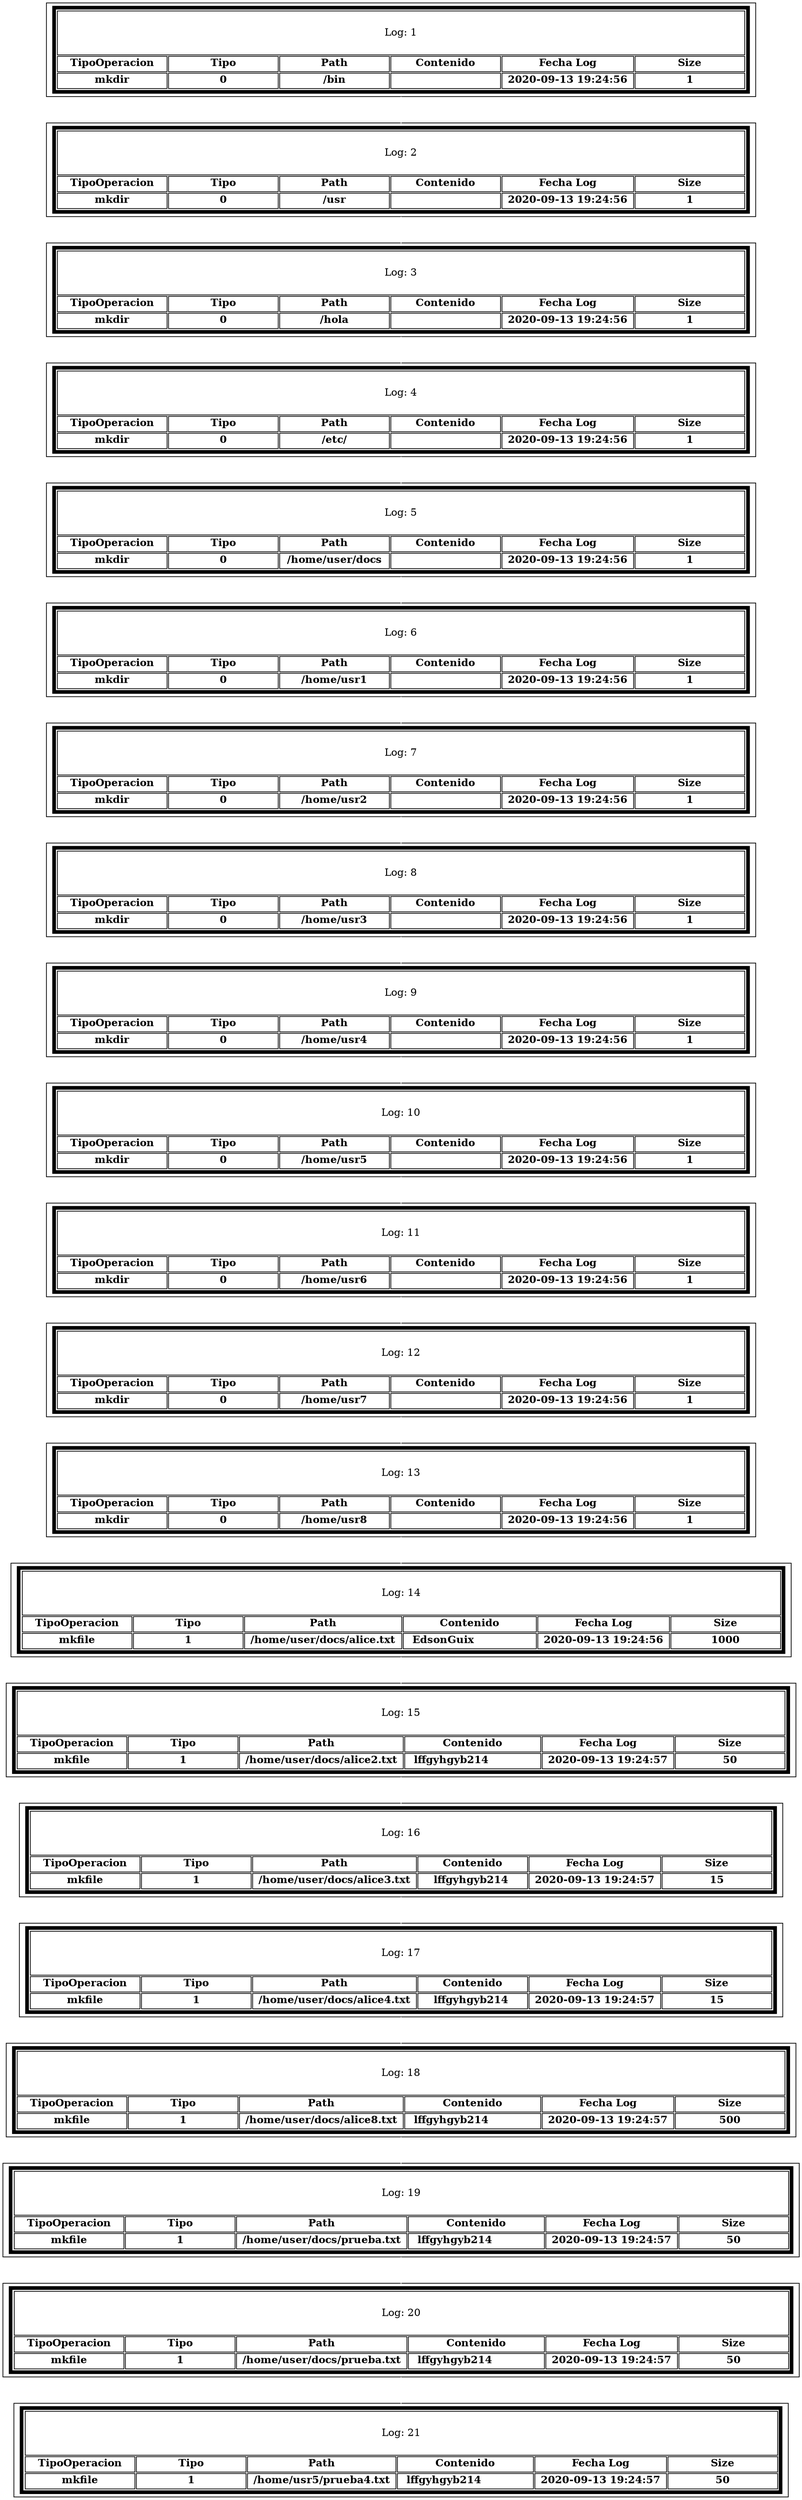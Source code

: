digraph G{
rankdir=TB
tbl1 [
shape=box
label=<
<table border='5'  height='30' WIDTH='15.0' cellborder='1'>
<tr>  <td height='60' colspan='6'>Log: 1</td>  </tr>
<tr>  <td width='150'> <b>TipoOperacion</b> </td> <td width='150'> <b>Tipo</b> </td> <td width='150'> <b>Path</b> </td> <td width='150'> <b>Contenido</b> </td>  <td width='150'> <b>Fecha Log</b> </td> <td width='150'> <b>Size</b> </td></tr>
<tr>  <td width='150'> <b>mkdir</b> </td> <td width='150'> <b>0</b> </td> <td width='150'> <b>/bin</b> </td> <td width='150'> <b>  </b> </td>  <td width='150'> <b>2020-09-13 19:24:56</b> </td> <td width='150'> <b>1</b> </td></tr>
</table>
>];
tbl1-> tbl2 [color=white];
tbl2 [
shape=box
label=<
<table border='5'  height='30' WIDTH='15.0' cellborder='1'>
<tr>  <td height='60' colspan='6'>Log: 2</td>  </tr>
<tr>  <td width='150'> <b>TipoOperacion</b> </td> <td width='150'> <b>Tipo</b> </td> <td width='150'> <b>Path</b> </td> <td width='150'> <b>Contenido</b> </td>  <td width='150'> <b>Fecha Log</b> </td> <td width='150'> <b>Size</b> </td></tr>
<tr>  <td width='150'> <b>mkdir</b> </td> <td width='150'> <b>0</b> </td> <td width='150'> <b>/usr</b> </td> <td width='150'> <b>  </b> </td>  <td width='150'> <b>2020-09-13 19:24:56</b> </td> <td width='150'> <b>1</b> </td></tr>
</table>
>];
tbl2-> tbl3 [color=white];
tbl3 [
shape=box
label=<
<table border='5'  height='30' WIDTH='15.0' cellborder='1'>
<tr>  <td height='60' colspan='6'>Log: 3</td>  </tr>
<tr>  <td width='150'> <b>TipoOperacion</b> </td> <td width='150'> <b>Tipo</b> </td> <td width='150'> <b>Path</b> </td> <td width='150'> <b>Contenido</b> </td>  <td width='150'> <b>Fecha Log</b> </td> <td width='150'> <b>Size</b> </td></tr>
<tr>  <td width='150'> <b>mkdir</b> </td> <td width='150'> <b>0</b> </td> <td width='150'> <b>/hola</b> </td> <td width='150'> <b>  </b> </td>  <td width='150'> <b>2020-09-13 19:24:56</b> </td> <td width='150'> <b>1</b> </td></tr>
</table>
>];
tbl3-> tbl4 [color=white];
tbl4 [
shape=box
label=<
<table border='5'  height='30' WIDTH='15.0' cellborder='1'>
<tr>  <td height='60' colspan='6'>Log: 4</td>  </tr>
<tr>  <td width='150'> <b>TipoOperacion</b> </td> <td width='150'> <b>Tipo</b> </td> <td width='150'> <b>Path</b> </td> <td width='150'> <b>Contenido</b> </td>  <td width='150'> <b>Fecha Log</b> </td> <td width='150'> <b>Size</b> </td></tr>
<tr>  <td width='150'> <b>mkdir</b> </td> <td width='150'> <b>0</b> </td> <td width='150'> <b>/etc/</b> </td> <td width='150'> <b>  </b> </td>  <td width='150'> <b>2020-09-13 19:24:56</b> </td> <td width='150'> <b>1</b> </td></tr>
</table>
>];
tbl4-> tbl5 [color=white];
tbl5 [
shape=box
label=<
<table border='5'  height='30' WIDTH='15.0' cellborder='1'>
<tr>  <td height='60' colspan='6'>Log: 5</td>  </tr>
<tr>  <td width='150'> <b>TipoOperacion</b> </td> <td width='150'> <b>Tipo</b> </td> <td width='150'> <b>Path</b> </td> <td width='150'> <b>Contenido</b> </td>  <td width='150'> <b>Fecha Log</b> </td> <td width='150'> <b>Size</b> </td></tr>
<tr>  <td width='150'> <b>mkdir</b> </td> <td width='150'> <b>0</b> </td> <td width='150'> <b>/home/user/docs</b> </td> <td width='150'> <b>  </b> </td>  <td width='150'> <b>2020-09-13 19:24:56</b> </td> <td width='150'> <b>1</b> </td></tr>
</table>
>];
tbl5-> tbl6 [color=white];
tbl6 [
shape=box
label=<
<table border='5'  height='30' WIDTH='15.0' cellborder='1'>
<tr>  <td height='60' colspan='6'>Log: 6</td>  </tr>
<tr>  <td width='150'> <b>TipoOperacion</b> </td> <td width='150'> <b>Tipo</b> </td> <td width='150'> <b>Path</b> </td> <td width='150'> <b>Contenido</b> </td>  <td width='150'> <b>Fecha Log</b> </td> <td width='150'> <b>Size</b> </td></tr>
<tr>  <td width='150'> <b>mkdir</b> </td> <td width='150'> <b>0</b> </td> <td width='150'> <b>/home/usr1</b> </td> <td width='150'> <b>  </b> </td>  <td width='150'> <b>2020-09-13 19:24:56</b> </td> <td width='150'> <b>1</b> </td></tr>
</table>
>];
tbl6-> tbl7 [color=white];
tbl7 [
shape=box
label=<
<table border='5'  height='30' WIDTH='15.0' cellborder='1'>
<tr>  <td height='60' colspan='6'>Log: 7</td>  </tr>
<tr>  <td width='150'> <b>TipoOperacion</b> </td> <td width='150'> <b>Tipo</b> </td> <td width='150'> <b>Path</b> </td> <td width='150'> <b>Contenido</b> </td>  <td width='150'> <b>Fecha Log</b> </td> <td width='150'> <b>Size</b> </td></tr>
<tr>  <td width='150'> <b>mkdir</b> </td> <td width='150'> <b>0</b> </td> <td width='150'> <b>/home/usr2</b> </td> <td width='150'> <b>  </b> </td>  <td width='150'> <b>2020-09-13 19:24:56</b> </td> <td width='150'> <b>1</b> </td></tr>
</table>
>];
tbl7-> tbl8 [color=white];
tbl8 [
shape=box
label=<
<table border='5'  height='30' WIDTH='15.0' cellborder='1'>
<tr>  <td height='60' colspan='6'>Log: 8</td>  </tr>
<tr>  <td width='150'> <b>TipoOperacion</b> </td> <td width='150'> <b>Tipo</b> </td> <td width='150'> <b>Path</b> </td> <td width='150'> <b>Contenido</b> </td>  <td width='150'> <b>Fecha Log</b> </td> <td width='150'> <b>Size</b> </td></tr>
<tr>  <td width='150'> <b>mkdir</b> </td> <td width='150'> <b>0</b> </td> <td width='150'> <b>/home/usr3</b> </td> <td width='150'> <b>  </b> </td>  <td width='150'> <b>2020-09-13 19:24:56</b> </td> <td width='150'> <b>1</b> </td></tr>
</table>
>];
tbl8-> tbl9 [color=white];
tbl9 [
shape=box
label=<
<table border='5'  height='30' WIDTH='15.0' cellborder='1'>
<tr>  <td height='60' colspan='6'>Log: 9</td>  </tr>
<tr>  <td width='150'> <b>TipoOperacion</b> </td> <td width='150'> <b>Tipo</b> </td> <td width='150'> <b>Path</b> </td> <td width='150'> <b>Contenido</b> </td>  <td width='150'> <b>Fecha Log</b> </td> <td width='150'> <b>Size</b> </td></tr>
<tr>  <td width='150'> <b>mkdir</b> </td> <td width='150'> <b>0</b> </td> <td width='150'> <b>/home/usr4</b> </td> <td width='150'> <b>  </b> </td>  <td width='150'> <b>2020-09-13 19:24:56</b> </td> <td width='150'> <b>1</b> </td></tr>
</table>
>];
tbl9-> tbl10 [color=white];
tbl10 [
shape=box
label=<
<table border='5'  height='30' WIDTH='15.0' cellborder='1'>
<tr>  <td height='60' colspan='6'>Log: 10</td>  </tr>
<tr>  <td width='150'> <b>TipoOperacion</b> </td> <td width='150'> <b>Tipo</b> </td> <td width='150'> <b>Path</b> </td> <td width='150'> <b>Contenido</b> </td>  <td width='150'> <b>Fecha Log</b> </td> <td width='150'> <b>Size</b> </td></tr>
<tr>  <td width='150'> <b>mkdir</b> </td> <td width='150'> <b>0</b> </td> <td width='150'> <b>/home/usr5</b> </td> <td width='150'> <b>  </b> </td>  <td width='150'> <b>2020-09-13 19:24:56</b> </td> <td width='150'> <b>1</b> </td></tr>
</table>
>];
tbl10-> tbl11 [color=white];
tbl11 [
shape=box
label=<
<table border='5'  height='30' WIDTH='15.0' cellborder='1'>
<tr>  <td height='60' colspan='6'>Log: 11</td>  </tr>
<tr>  <td width='150'> <b>TipoOperacion</b> </td> <td width='150'> <b>Tipo</b> </td> <td width='150'> <b>Path</b> </td> <td width='150'> <b>Contenido</b> </td>  <td width='150'> <b>Fecha Log</b> </td> <td width='150'> <b>Size</b> </td></tr>
<tr>  <td width='150'> <b>mkdir</b> </td> <td width='150'> <b>0</b> </td> <td width='150'> <b>/home/usr6</b> </td> <td width='150'> <b>  </b> </td>  <td width='150'> <b>2020-09-13 19:24:56</b> </td> <td width='150'> <b>1</b> </td></tr>
</table>
>];
tbl11-> tbl12 [color=white];
tbl12 [
shape=box
label=<
<table border='5'  height='30' WIDTH='15.0' cellborder='1'>
<tr>  <td height='60' colspan='6'>Log: 12</td>  </tr>
<tr>  <td width='150'> <b>TipoOperacion</b> </td> <td width='150'> <b>Tipo</b> </td> <td width='150'> <b>Path</b> </td> <td width='150'> <b>Contenido</b> </td>  <td width='150'> <b>Fecha Log</b> </td> <td width='150'> <b>Size</b> </td></tr>
<tr>  <td width='150'> <b>mkdir</b> </td> <td width='150'> <b>0</b> </td> <td width='150'> <b>/home/usr7</b> </td> <td width='150'> <b>  </b> </td>  <td width='150'> <b>2020-09-13 19:24:56</b> </td> <td width='150'> <b>1</b> </td></tr>
</table>
>];
tbl12-> tbl13 [color=white];
tbl13 [
shape=box
label=<
<table border='5'  height='30' WIDTH='15.0' cellborder='1'>
<tr>  <td height='60' colspan='6'>Log: 13</td>  </tr>
<tr>  <td width='150'> <b>TipoOperacion</b> </td> <td width='150'> <b>Tipo</b> </td> <td width='150'> <b>Path</b> </td> <td width='150'> <b>Contenido</b> </td>  <td width='150'> <b>Fecha Log</b> </td> <td width='150'> <b>Size</b> </td></tr>
<tr>  <td width='150'> <b>mkdir</b> </td> <td width='150'> <b>0</b> </td> <td width='150'> <b>/home/usr8</b> </td> <td width='150'> <b>  </b> </td>  <td width='150'> <b>2020-09-13 19:24:56</b> </td> <td width='150'> <b>1</b> </td></tr>
</table>
>];
tbl13-> tbl14 [color=white];
tbl14 [
shape=box
label=<
<table border='5'  height='30' WIDTH='15.0' cellborder='1'>
<tr>  <td height='60' colspan='6'>Log: 14</td>  </tr>
<tr>  <td width='150'> <b>TipoOperacion</b> </td> <td width='150'> <b>Tipo</b> </td> <td width='150'> <b>Path</b> </td> <td width='150'> <b>Contenido</b> </td>  <td width='150'> <b>Fecha Log</b> </td> <td width='150'> <b>Size</b> </td></tr>
<tr>  <td width='150'> <b>mkfile</b> </td> <td width='150'> <b>1</b> </td> <td width='150'> <b>/home/user/docs/alice.txt</b> </td> <td width='150'> <b> EdsonGuix                 </b> </td>  <td width='150'> <b>2020-09-13 19:24:56</b> </td> <td width='150'> <b>1000</b> </td></tr>
</table>
>];
tbl14-> tbl15 [color=white];
tbl15 [
shape=box
label=<
<table border='5'  height='30' WIDTH='15.0' cellborder='1'>
<tr>  <td height='60' colspan='6'>Log: 15</td>  </tr>
<tr>  <td width='150'> <b>TipoOperacion</b> </td> <td width='150'> <b>Tipo</b> </td> <td width='150'> <b>Path</b> </td> <td width='150'> <b>Contenido</b> </td>  <td width='150'> <b>Fecha Log</b> </td> <td width='150'> <b>Size</b> </td></tr>
<tr>  <td width='150'> <b>mkfile</b> </td> <td width='150'> <b>1</b> </td> <td width='150'> <b>/home/user/docs/alice2.txt</b> </td> <td width='150'> <b> lffgyhgyb214              </b> </td>  <td width='150'> <b>2020-09-13 19:24:57</b> </td> <td width='150'> <b>50</b> </td></tr>
</table>
>];
tbl15-> tbl16 [color=white];
tbl16 [
shape=box
label=<
<table border='5'  height='30' WIDTH='15.0' cellborder='1'>
<tr>  <td height='60' colspan='6'>Log: 16</td>  </tr>
<tr>  <td width='150'> <b>TipoOperacion</b> </td> <td width='150'> <b>Tipo</b> </td> <td width='150'> <b>Path</b> </td> <td width='150'> <b>Contenido</b> </td>  <td width='150'> <b>Fecha Log</b> </td> <td width='150'> <b>Size</b> </td></tr>
<tr>  <td width='150'> <b>mkfile</b> </td> <td width='150'> <b>1</b> </td> <td width='150'> <b>/home/user/docs/alice3.txt</b> </td> <td width='150'> <b> lffgyhgyb214  </b> </td>  <td width='150'> <b>2020-09-13 19:24:57</b> </td> <td width='150'> <b>15</b> </td></tr>
</table>
>];
tbl16-> tbl17 [color=white];
tbl17 [
shape=box
label=<
<table border='5'  height='30' WIDTH='15.0' cellborder='1'>
<tr>  <td height='60' colspan='6'>Log: 17</td>  </tr>
<tr>  <td width='150'> <b>TipoOperacion</b> </td> <td width='150'> <b>Tipo</b> </td> <td width='150'> <b>Path</b> </td> <td width='150'> <b>Contenido</b> </td>  <td width='150'> <b>Fecha Log</b> </td> <td width='150'> <b>Size</b> </td></tr>
<tr>  <td width='150'> <b>mkfile</b> </td> <td width='150'> <b>1</b> </td> <td width='150'> <b>/home/user/docs/alice4.txt</b> </td> <td width='150'> <b> lffgyhgyb214  </b> </td>  <td width='150'> <b>2020-09-13 19:24:57</b> </td> <td width='150'> <b>15</b> </td></tr>
</table>
>];
tbl17-> tbl18 [color=white];
tbl18 [
shape=box
label=<
<table border='5'  height='30' WIDTH='15.0' cellborder='1'>
<tr>  <td height='60' colspan='6'>Log: 18</td>  </tr>
<tr>  <td width='150'> <b>TipoOperacion</b> </td> <td width='150'> <b>Tipo</b> </td> <td width='150'> <b>Path</b> </td> <td width='150'> <b>Contenido</b> </td>  <td width='150'> <b>Fecha Log</b> </td> <td width='150'> <b>Size</b> </td></tr>
<tr>  <td width='150'> <b>mkfile</b> </td> <td width='150'> <b>1</b> </td> <td width='150'> <b>/home/user/docs/alice8.txt</b> </td> <td width='150'> <b> lffgyhgyb214              </b> </td>  <td width='150'> <b>2020-09-13 19:24:57</b> </td> <td width='150'> <b>500</b> </td></tr>
</table>
>];
tbl18-> tbl19 [color=white];
tbl19 [
shape=box
label=<
<table border='5'  height='30' WIDTH='15.0' cellborder='1'>
<tr>  <td height='60' colspan='6'>Log: 19</td>  </tr>
<tr>  <td width='150'> <b>TipoOperacion</b> </td> <td width='150'> <b>Tipo</b> </td> <td width='150'> <b>Path</b> </td> <td width='150'> <b>Contenido</b> </td>  <td width='150'> <b>Fecha Log</b> </td> <td width='150'> <b>Size</b> </td></tr>
<tr>  <td width='150'> <b>mkfile</b> </td> <td width='150'> <b>1</b> </td> <td width='150'> <b>/home/user/docs/prueba.txt</b> </td> <td width='150'> <b> lffgyhgyb214              </b> </td>  <td width='150'> <b>2020-09-13 19:24:57</b> </td> <td width='150'> <b>50</b> </td></tr>
</table>
>];
tbl19-> tbl20 [color=white];
tbl20 [
shape=box
label=<
<table border='5'  height='30' WIDTH='15.0' cellborder='1'>
<tr>  <td height='60' colspan='6'>Log: 20</td>  </tr>
<tr>  <td width='150'> <b>TipoOperacion</b> </td> <td width='150'> <b>Tipo</b> </td> <td width='150'> <b>Path</b> </td> <td width='150'> <b>Contenido</b> </td>  <td width='150'> <b>Fecha Log</b> </td> <td width='150'> <b>Size</b> </td></tr>
<tr>  <td width='150'> <b>mkfile</b> </td> <td width='150'> <b>1</b> </td> <td width='150'> <b>/home/user/docs/prueba.txt</b> </td> <td width='150'> <b> lffgyhgyb214              </b> </td>  <td width='150'> <b>2020-09-13 19:24:57</b> </td> <td width='150'> <b>50</b> </td></tr>
</table>
>];
tbl20-> tbl21 [color=white];
tbl21 [
shape=box
label=<
<table border='5'  height='30' WIDTH='15.0' cellborder='1'>
<tr>  <td height='60' colspan='6'>Log: 21</td>  </tr>
<tr>  <td width='150'> <b>TipoOperacion</b> </td> <td width='150'> <b>Tipo</b> </td> <td width='150'> <b>Path</b> </td> <td width='150'> <b>Contenido</b> </td>  <td width='150'> <b>Fecha Log</b> </td> <td width='150'> <b>Size</b> </td></tr>
<tr>  <td width='150'> <b>mkfile</b> </td> <td width='150'> <b>1</b> </td> <td width='150'> <b>/home/usr5/prueba4.txt</b> </td> <td width='150'> <b> lffgyhgyb214              </b> </td>  <td width='150'> <b>2020-09-13 19:24:57</b> </td> <td width='150'> <b>50</b> </td></tr>
</table>
>];
}